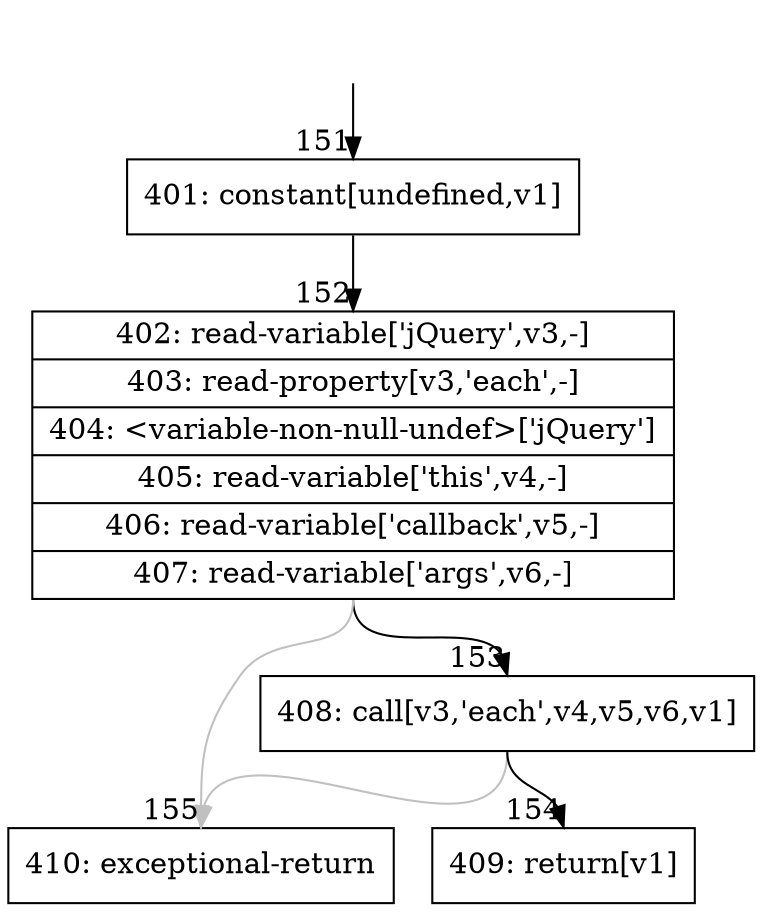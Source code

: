 digraph {
rankdir="TD"
BB_entry11[shape=none,label=""];
BB_entry11 -> BB151 [tailport=s, headport=n, headlabel="    151"]
BB151 [shape=record label="{401: constant[undefined,v1]}" ] 
BB151 -> BB152 [tailport=s, headport=n, headlabel="      152"]
BB152 [shape=record label="{402: read-variable['jQuery',v3,-]|403: read-property[v3,'each',-]|404: \<variable-non-null-undef\>['jQuery']|405: read-variable['this',v4,-]|406: read-variable['callback',v5,-]|407: read-variable['args',v6,-]}" ] 
BB152 -> BB153 [tailport=s, headport=n, headlabel="      153"]
BB152 -> BB155 [tailport=s, headport=n, color=gray, headlabel="      155"]
BB153 [shape=record label="{408: call[v3,'each',v4,v5,v6,v1]}" ] 
BB153 -> BB154 [tailport=s, headport=n, headlabel="      154"]
BB153 -> BB155 [tailport=s, headport=n, color=gray]
BB154 [shape=record label="{409: return[v1]}" ] 
BB155 [shape=record label="{410: exceptional-return}" ] 
}
